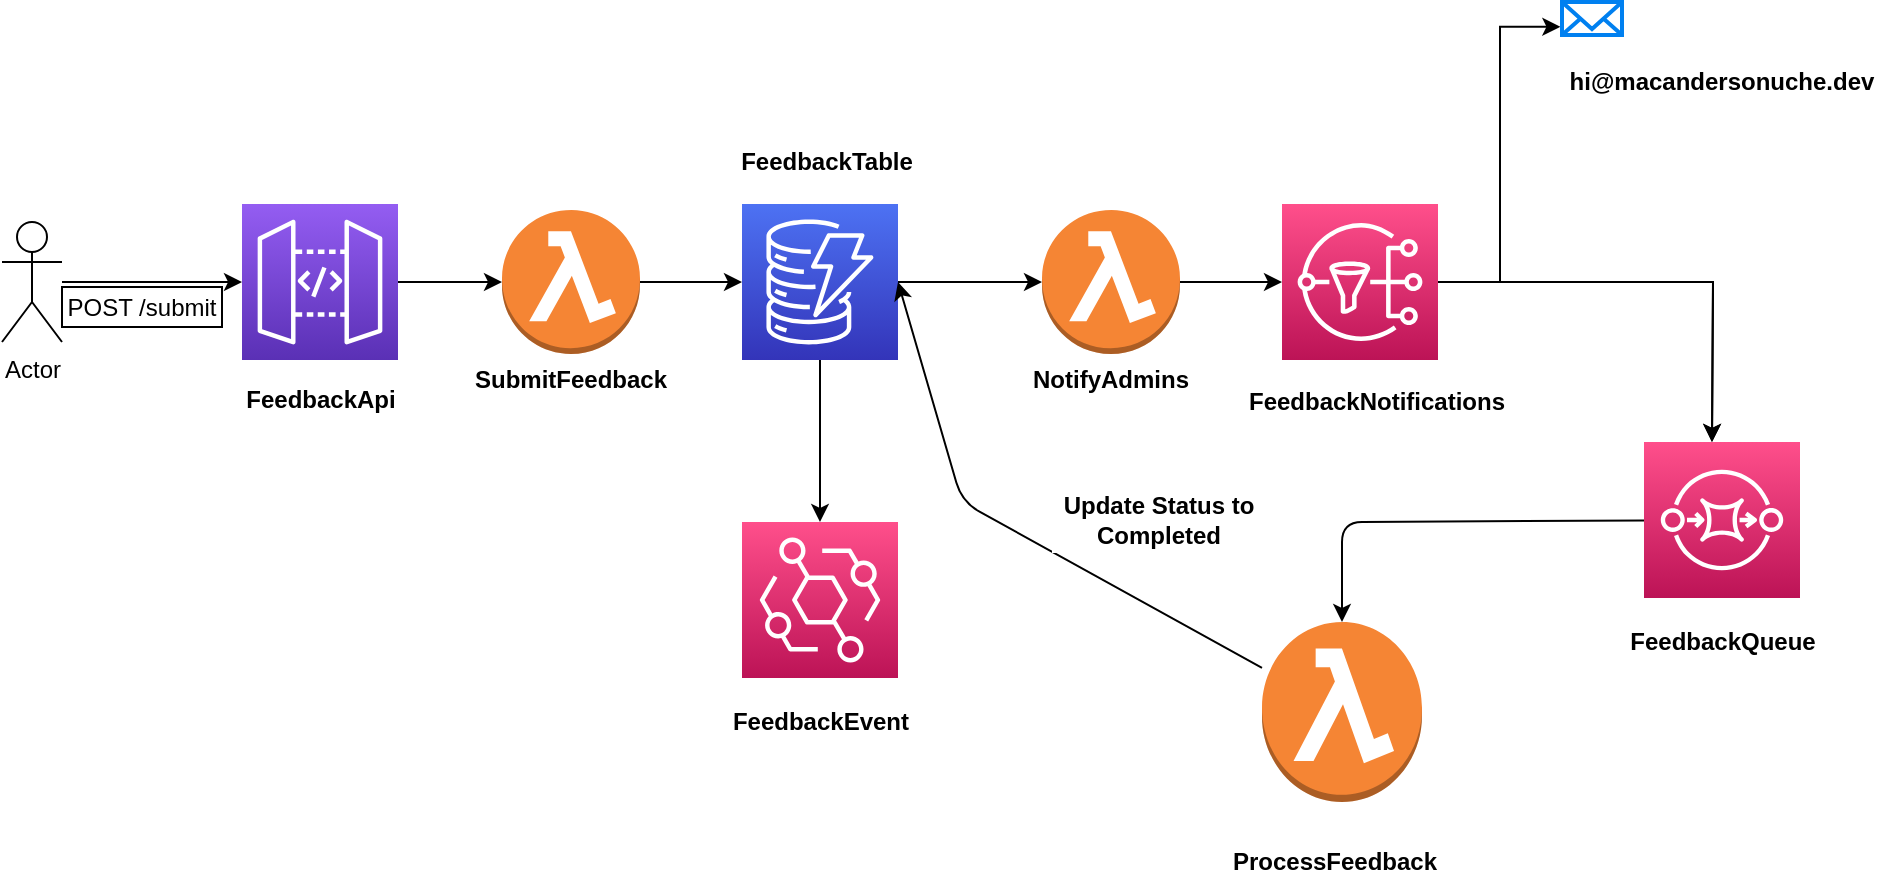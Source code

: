 <mxfile>
    <diagram name="Page-1" id="12k8LJTqPWz9uWwirLdU">
        <mxGraphModel dx="1207" dy="455" grid="1" gridSize="10" guides="1" tooltips="1" connect="1" arrows="1" fold="1" page="1" pageScale="1" pageWidth="827" pageHeight="1169" math="0" shadow="0">
            <root>
                <mxCell id="0"/>
                <mxCell id="1" parent="0"/>
                <mxCell id="b7rt-HRciYOIkptiewg2-5" value="" style="edgeStyle=orthogonalEdgeStyle;rounded=0;orthogonalLoop=1;jettySize=auto;html=1;" parent="1" source="b7rt-HRciYOIkptiewg2-1" target="b7rt-HRciYOIkptiewg2-4" edge="1">
                    <mxGeometry relative="1" as="geometry"/>
                </mxCell>
                <mxCell id="b7rt-HRciYOIkptiewg2-1" value="" style="sketch=0;points=[[0,0,0],[0.25,0,0],[0.5,0,0],[0.75,0,0],[1,0,0],[0,1,0],[0.25,1,0],[0.5,1,0],[0.75,1,0],[1,1,0],[0,0.25,0],[0,0.5,0],[0,0.75,0],[1,0.25,0],[1,0.5,0],[1,0.75,0]];outlineConnect=0;fontColor=#232F3E;gradientColor=#945DF2;gradientDirection=north;fillColor=#5A30B5;strokeColor=#ffffff;dashed=0;verticalLabelPosition=bottom;verticalAlign=top;align=center;html=1;fontSize=12;fontStyle=0;aspect=fixed;shape=mxgraph.aws4.resourceIcon;resIcon=mxgraph.aws4.api_gateway;" parent="1" vertex="1">
                    <mxGeometry x="140" y="181" width="78" height="78" as="geometry"/>
                </mxCell>
                <mxCell id="b7rt-HRciYOIkptiewg2-3" style="edgeStyle=orthogonalEdgeStyle;rounded=0;orthogonalLoop=1;jettySize=auto;html=1;entryX=0;entryY=0.5;entryDx=0;entryDy=0;entryPerimeter=0;" parent="1" source="b7rt-HRciYOIkptiewg2-2" target="b7rt-HRciYOIkptiewg2-1" edge="1">
                    <mxGeometry relative="1" as="geometry"/>
                </mxCell>
                <mxCell id="b7rt-HRciYOIkptiewg2-2" value="Actor" style="shape=umlActor;verticalLabelPosition=bottom;verticalAlign=top;html=1;outlineConnect=0;" parent="1" vertex="1">
                    <mxGeometry x="20" y="190" width="30" height="60" as="geometry"/>
                </mxCell>
                <mxCell id="b7rt-HRciYOIkptiewg2-7" value="" style="edgeStyle=orthogonalEdgeStyle;rounded=0;orthogonalLoop=1;jettySize=auto;html=1;" parent="1" source="b7rt-HRciYOIkptiewg2-4" target="b7rt-HRciYOIkptiewg2-6" edge="1">
                    <mxGeometry relative="1" as="geometry"/>
                </mxCell>
                <mxCell id="b7rt-HRciYOIkptiewg2-4" value="" style="outlineConnect=0;dashed=0;verticalLabelPosition=bottom;verticalAlign=top;align=center;html=1;shape=mxgraph.aws3.lambda_function;fillColor=#F58534;gradientColor=none;" parent="1" vertex="1">
                    <mxGeometry x="270" y="184" width="69" height="72" as="geometry"/>
                </mxCell>
                <mxCell id="b7rt-HRciYOIkptiewg2-9" value="" style="edgeStyle=orthogonalEdgeStyle;rounded=0;orthogonalLoop=1;jettySize=auto;html=1;" parent="1" source="b7rt-HRciYOIkptiewg2-6" edge="1">
                    <mxGeometry relative="1" as="geometry">
                        <mxPoint x="540" y="220" as="targetPoint"/>
                    </mxGeometry>
                </mxCell>
                <mxCell id="b7rt-HRciYOIkptiewg2-12" value="" style="edgeStyle=orthogonalEdgeStyle;rounded=0;orthogonalLoop=1;jettySize=auto;html=1;" parent="1" source="b7rt-HRciYOIkptiewg2-6" target="b7rt-HRciYOIkptiewg2-11" edge="1">
                    <mxGeometry relative="1" as="geometry"/>
                </mxCell>
                <mxCell id="b7rt-HRciYOIkptiewg2-6" value="" style="sketch=0;points=[[0,0,0],[0.25,0,0],[0.5,0,0],[0.75,0,0],[1,0,0],[0,1,0],[0.25,1,0],[0.5,1,0],[0.75,1,0],[1,1,0],[0,0.25,0],[0,0.5,0],[0,0.75,0],[1,0.25,0],[1,0.5,0],[1,0.75,0]];outlineConnect=0;fontColor=#232F3E;gradientColor=#4D72F3;gradientDirection=north;fillColor=#3334B9;strokeColor=#ffffff;dashed=0;verticalLabelPosition=bottom;verticalAlign=top;align=center;html=1;fontSize=12;fontStyle=0;aspect=fixed;shape=mxgraph.aws4.resourceIcon;resIcon=mxgraph.aws4.dynamodb;" parent="1" vertex="1">
                    <mxGeometry x="390" y="181" width="78" height="78" as="geometry"/>
                </mxCell>
                <mxCell id="b7rt-HRciYOIkptiewg2-14" value="" style="edgeStyle=orthogonalEdgeStyle;rounded=0;orthogonalLoop=1;jettySize=auto;html=1;" parent="1" source="b7rt-HRciYOIkptiewg2-10" target="b7rt-HRciYOIkptiewg2-13" edge="1">
                    <mxGeometry relative="1" as="geometry"/>
                </mxCell>
                <mxCell id="b7rt-HRciYOIkptiewg2-10" value="" style="outlineConnect=0;dashed=0;verticalLabelPosition=bottom;verticalAlign=top;align=center;html=1;shape=mxgraph.aws3.lambda_function;fillColor=#F58534;gradientColor=none;" parent="1" vertex="1">
                    <mxGeometry x="540" y="184" width="69" height="72" as="geometry"/>
                </mxCell>
                <mxCell id="b7rt-HRciYOIkptiewg2-11" value="" style="sketch=0;points=[[0,0,0],[0.25,0,0],[0.5,0,0],[0.75,0,0],[1,0,0],[0,1,0],[0.25,1,0],[0.5,1,0],[0.75,1,0],[1,1,0],[0,0.25,0],[0,0.5,0],[0,0.75,0],[1,0.25,0],[1,0.5,0],[1,0.75,0]];outlineConnect=0;fontColor=#232F3E;gradientColor=#FF4F8B;gradientDirection=north;fillColor=#BC1356;strokeColor=#ffffff;dashed=0;verticalLabelPosition=bottom;verticalAlign=top;align=center;html=1;fontSize=12;fontStyle=0;aspect=fixed;shape=mxgraph.aws4.resourceIcon;resIcon=mxgraph.aws4.eventbridge;" parent="1" vertex="1">
                    <mxGeometry x="390" y="340" width="78" height="78" as="geometry"/>
                </mxCell>
                <mxCell id="b7rt-HRciYOIkptiewg2-17" value="" style="edgeStyle=orthogonalEdgeStyle;rounded=0;orthogonalLoop=1;jettySize=auto;html=1;" parent="1" source="b7rt-HRciYOIkptiewg2-13" edge="1">
                    <mxGeometry relative="1" as="geometry">
                        <mxPoint x="875" y="300" as="targetPoint"/>
                    </mxGeometry>
                </mxCell>
                <mxCell id="b7rt-HRciYOIkptiewg2-18" value="" style="edgeStyle=orthogonalEdgeStyle;rounded=0;orthogonalLoop=1;jettySize=auto;html=1;" parent="1" source="b7rt-HRciYOIkptiewg2-13" edge="1">
                    <mxGeometry relative="1" as="geometry">
                        <mxPoint x="875" y="300" as="targetPoint"/>
                    </mxGeometry>
                </mxCell>
                <mxCell id="b7rt-HRciYOIkptiewg2-20" style="edgeStyle=orthogonalEdgeStyle;rounded=0;orthogonalLoop=1;jettySize=auto;html=1;entryX=-0.027;entryY=0.752;entryDx=0;entryDy=0;entryPerimeter=0;" parent="1" source="b7rt-HRciYOIkptiewg2-13" target="b7rt-HRciYOIkptiewg2-15" edge="1">
                    <mxGeometry relative="1" as="geometry"/>
                </mxCell>
                <mxCell id="b7rt-HRciYOIkptiewg2-13" value="" style="sketch=0;points=[[0,0,0],[0.25,0,0],[0.5,0,0],[0.75,0,0],[1,0,0],[0,1,0],[0.25,1,0],[0.5,1,0],[0.75,1,0],[1,1,0],[0,0.25,0],[0,0.5,0],[0,0.75,0],[1,0.25,0],[1,0.5,0],[1,0.75,0]];outlineConnect=0;fontColor=#232F3E;gradientColor=#FF4F8B;gradientDirection=north;fillColor=#BC1356;strokeColor=#ffffff;dashed=0;verticalLabelPosition=bottom;verticalAlign=top;align=center;html=1;fontSize=12;fontStyle=0;aspect=fixed;shape=mxgraph.aws4.resourceIcon;resIcon=mxgraph.aws4.sns;" parent="1" vertex="1">
                    <mxGeometry x="660" y="181" width="78" height="78" as="geometry"/>
                </mxCell>
                <mxCell id="b7rt-HRciYOIkptiewg2-15" value="" style="html=1;verticalLabelPosition=bottom;align=center;labelBackgroundColor=#ffffff;verticalAlign=top;strokeWidth=2;strokeColor=#0080F0;shadow=0;dashed=0;shape=mxgraph.ios7.icons.mail;" parent="1" vertex="1">
                    <mxGeometry x="800" y="80" width="30" height="16.5" as="geometry"/>
                </mxCell>
                <mxCell id="b7rt-HRciYOIkptiewg2-21" value="POST /submit" style="rounded=0;whiteSpace=wrap;html=1;" parent="1" vertex="1">
                    <mxGeometry x="50" y="222.5" width="80" height="20" as="geometry"/>
                </mxCell>
                <mxCell id="b7rt-HRciYOIkptiewg2-22" value="&lt;b&gt;SubmitFeedback&lt;/b&gt;" style="rounded=0;whiteSpace=wrap;html=1;border=none;strokeColor=#FFFFFF;" parent="1" vertex="1">
                    <mxGeometry x="252.25" y="259" width="104.5" height="20" as="geometry"/>
                </mxCell>
                <mxCell id="b7rt-HRciYOIkptiewg2-23" value="&lt;b&gt;FeedbackTable&lt;/b&gt;" style="rounded=0;whiteSpace=wrap;html=1;border=none;strokeColor=#FFFFFF;" parent="1" vertex="1">
                    <mxGeometry x="380" y="150" width="104.5" height="20" as="geometry"/>
                </mxCell>
                <mxCell id="b7rt-HRciYOIkptiewg2-24" value="&lt;b&gt;FeedbackNotifications&lt;/b&gt;" style="rounded=0;whiteSpace=wrap;html=1;border=none;strokeColor=#FFFFFF;" parent="1" vertex="1">
                    <mxGeometry x="643.5" y="270" width="126.5" height="20" as="geometry"/>
                </mxCell>
                <mxCell id="b7rt-HRciYOIkptiewg2-26" value="&lt;b&gt;NotifyAdmins&lt;/b&gt;" style="rounded=0;whiteSpace=wrap;html=1;border=none;strokeColor=#FFFFFF;" parent="1" vertex="1">
                    <mxGeometry x="522.25" y="259" width="104.5" height="20" as="geometry"/>
                </mxCell>
                <mxCell id="b7rt-HRciYOIkptiewg2-27" value="&lt;b&gt;FeedbackEvent&lt;/b&gt;" style="rounded=0;whiteSpace=wrap;html=1;border=none;strokeColor=#FFFFFF;" parent="1" vertex="1">
                    <mxGeometry x="376.75" y="430" width="104.5" height="20" as="geometry"/>
                </mxCell>
                <mxCell id="2" value="&lt;b&gt;FeedbackApi&lt;/b&gt;" style="rounded=0;whiteSpace=wrap;html=1;border=none;strokeColor=#FFFFFF;" parent="1" vertex="1">
                    <mxGeometry x="126.75" y="269" width="104.5" height="20" as="geometry"/>
                </mxCell>
                <mxCell id="3" value="&lt;b&gt;hi@macandersonuche.dev&lt;/b&gt;" style="rounded=0;whiteSpace=wrap;html=1;border=none;strokeColor=#FFFFFF;" vertex="1" parent="1">
                    <mxGeometry x="800" y="110" width="160" height="20" as="geometry"/>
                </mxCell>
                <mxCell id="9" value="" style="edgeStyle=none;html=1;" edge="1" parent="1" source="4" target="6">
                    <mxGeometry relative="1" as="geometry">
                        <Array as="points">
                            <mxPoint x="690" y="340"/>
                        </Array>
                    </mxGeometry>
                </mxCell>
                <mxCell id="4" value="" style="sketch=0;points=[[0,0,0],[0.25,0,0],[0.5,0,0],[0.75,0,0],[1,0,0],[0,1,0],[0.25,1,0],[0.5,1,0],[0.75,1,0],[1,1,0],[0,0.25,0],[0,0.5,0],[0,0.75,0],[1,0.25,0],[1,0.5,0],[1,0.75,0]];outlineConnect=0;fontColor=#232F3E;gradientColor=#FF4F8B;gradientDirection=north;fillColor=#BC1356;strokeColor=#ffffff;dashed=0;verticalLabelPosition=bottom;verticalAlign=top;align=center;html=1;fontSize=12;fontStyle=0;aspect=fixed;shape=mxgraph.aws4.resourceIcon;resIcon=mxgraph.aws4.sqs;" vertex="1" parent="1">
                    <mxGeometry x="841" y="300" width="78" height="78" as="geometry"/>
                </mxCell>
                <mxCell id="5" value="&lt;b&gt;FeedbackQueue&lt;/b&gt;" style="rounded=0;whiteSpace=wrap;html=1;border=none;strokeColor=#FFFFFF;" vertex="1" parent="1">
                    <mxGeometry x="816.75" y="390" width="126.5" height="20" as="geometry"/>
                </mxCell>
                <mxCell id="11" style="edgeStyle=none;html=1;entryX=1;entryY=0.5;entryDx=0;entryDy=0;entryPerimeter=0;" edge="1" parent="1" source="6" target="b7rt-HRciYOIkptiewg2-6">
                    <mxGeometry relative="1" as="geometry">
                        <Array as="points">
                            <mxPoint x="500" y="330"/>
                        </Array>
                    </mxGeometry>
                </mxCell>
                <mxCell id="6" value="" style="outlineConnect=0;dashed=0;verticalLabelPosition=bottom;verticalAlign=top;align=center;html=1;shape=mxgraph.aws3.lambda_function;fillColor=#F58534;gradientColor=none;" vertex="1" parent="1">
                    <mxGeometry x="650" y="390" width="80" height="90" as="geometry"/>
                </mxCell>
                <mxCell id="10" value="&lt;b&gt;ProcessFeedback&lt;/b&gt;" style="rounded=0;whiteSpace=wrap;html=1;border=none;strokeColor=#FFFFFF;" vertex="1" parent="1">
                    <mxGeometry x="633.5" y="500" width="104.5" height="20" as="geometry"/>
                </mxCell>
                <mxCell id="14" value="&lt;b&gt;Update Status to Completed&lt;/b&gt;" style="rounded=0;whiteSpace=wrap;html=1;border=none;strokeColor=#FFFFFF;" vertex="1" parent="1">
                    <mxGeometry x="545.5" y="323" width="104.5" height="32" as="geometry"/>
                </mxCell>
            </root>
        </mxGraphModel>
    </diagram>
</mxfile>